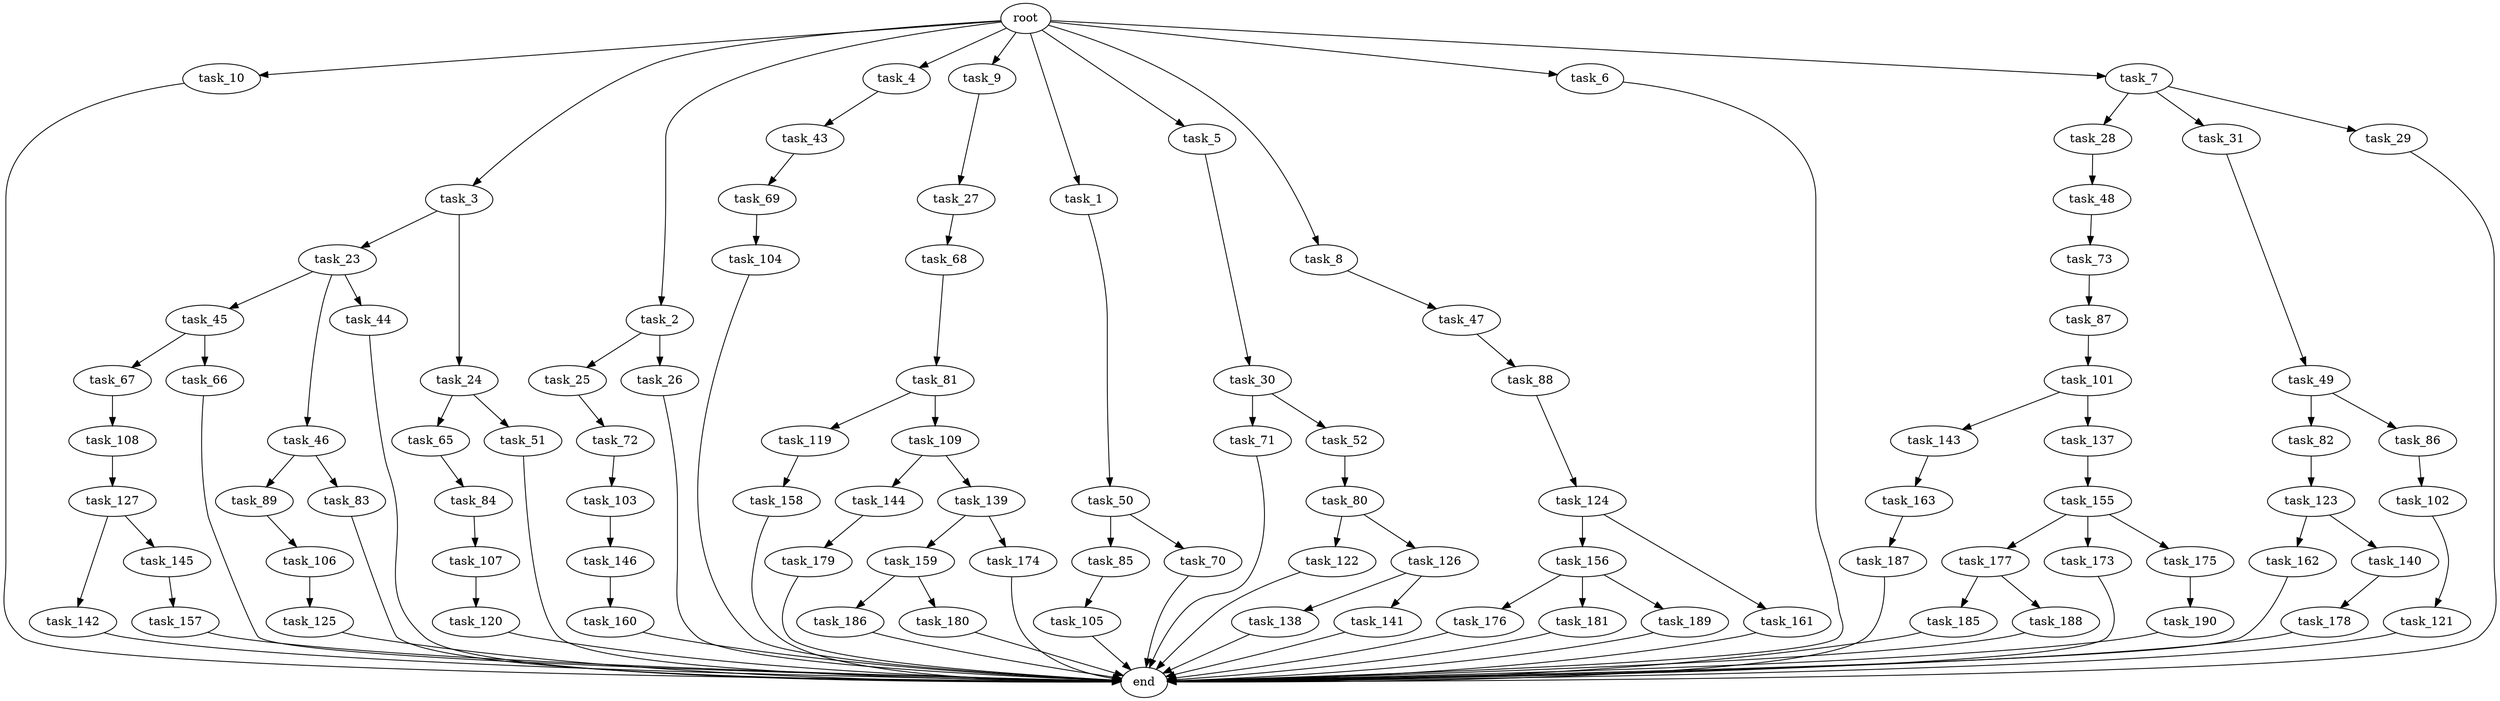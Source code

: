 digraph G {
  task_102 [size="274877906.944000"];
  task_65 [size="274877906.944000"];
  task_176 [size="1099511627.776000"];
  task_142 [size="68719476.736000"];
  task_156 [size="841813590.016000"];
  task_162 [size="154618822.656000"];
  task_158 [size="68719476.736000"];
  task_105 [size="68719476.736000"];
  task_72 [size="68719476.736000"];
  task_119 [size="154618822.656000"];
  task_45 [size="841813590.016000"];
  task_25 [size="154618822.656000"];
  task_144 [size="1717986918.400000"];
  task_46 [size="841813590.016000"];
  task_179 [size="154618822.656000"];
  task_82 [size="1391569403.904000"];
  task_10 [size="2.048000"];
  task_139 [size="1717986918.400000"];
  task_28 [size="841813590.016000"];
  task_3 [size="2.048000"];
  task_49 [size="154618822.656000"];
  task_71 [size="618475290.624000"];
  task_31 [size="841813590.016000"];
  task_50 [size="68719476.736000"];
  task_157 [size="429496729.600000"];
  task_146 [size="841813590.016000"];
  task_159 [size="1391569403.904000"];
  task_155 [size="1099511627.776000"];
  task_121 [size="841813590.016000"];
  task_140 [size="154618822.656000"];
  task_190 [size="1099511627.776000"];
  task_122 [size="429496729.600000"];
  task_126 [size="429496729.600000"];
  task_52 [size="618475290.624000"];
  task_2 [size="2.048000"];
  task_48 [size="154618822.656000"];
  task_67 [size="618475290.624000"];
  task_186 [size="618475290.624000"];
  task_30 [size="1717986918.400000"];
  task_177 [size="618475290.624000"];
  task_160 [size="1717986918.400000"];
  task_104 [size="274877906.944000"];
  task_4 [size="2.048000"];
  task_109 [size="154618822.656000"];
  task_43 [size="154618822.656000"];
  task_85 [size="1391569403.904000"];
  task_80 [size="154618822.656000"];
  task_23 [size="1717986918.400000"];
  task_138 [size="274877906.944000"];
  task_181 [size="1099511627.776000"];
  task_173 [size="618475290.624000"];
  task_106 [size="154618822.656000"];
  task_89 [size="841813590.016000"];
  task_24 [size="1717986918.400000"];
  task_73 [size="1391569403.904000"];
  task_9 [size="2.048000"];
  task_143 [size="1391569403.904000"];
  task_163 [size="274877906.944000"];
  task_174 [size="1391569403.904000"];
  task_86 [size="1391569403.904000"];
  task_189 [size="1099511627.776000"];
  task_101 [size="1391569403.904000"];
  task_1 [size="2.048000"];
  task_107 [size="1391569403.904000"];
  task_26 [size="154618822.656000"];
  task_69 [size="274877906.944000"];
  task_44 [size="841813590.016000"];
  task_5 [size="2.048000"];
  task_108 [size="274877906.944000"];
  task_88 [size="274877906.944000"];
  end [size="0.000000"];
  task_8 [size="2.048000"];
  task_87 [size="1099511627.776000"];
  task_141 [size="274877906.944000"];
  task_84 [size="154618822.656000"];
  task_83 [size="841813590.016000"];
  task_127 [size="618475290.624000"];
  task_47 [size="1099511627.776000"];
  task_29 [size="841813590.016000"];
  task_120 [size="154618822.656000"];
  task_178 [size="68719476.736000"];
  root [size="0.000000"];
  task_187 [size="1391569403.904000"];
  task_27 [size="841813590.016000"];
  task_123 [size="618475290.624000"];
  task_180 [size="618475290.624000"];
  task_6 [size="2.048000"];
  task_70 [size="1391569403.904000"];
  task_185 [size="154618822.656000"];
  task_145 [size="68719476.736000"];
  task_175 [size="618475290.624000"];
  task_188 [size="154618822.656000"];
  task_81 [size="274877906.944000"];
  task_161 [size="841813590.016000"];
  task_51 [size="274877906.944000"];
  task_125 [size="1391569403.904000"];
  task_124 [size="68719476.736000"];
  task_7 [size="2.048000"];
  task_137 [size="1391569403.904000"];
  task_68 [size="1099511627.776000"];
  task_66 [size="618475290.624000"];
  task_103 [size="841813590.016000"];

  task_102 -> task_121 [size="411041792.000000"];
  task_65 -> task_84 [size="75497472.000000"];
  task_176 -> end [size="1.000000"];
  task_142 -> end [size="1.000000"];
  task_156 -> task_189 [size="536870912.000000"];
  task_156 -> task_181 [size="536870912.000000"];
  task_156 -> task_176 [size="536870912.000000"];
  task_162 -> end [size="1.000000"];
  task_158 -> end [size="1.000000"];
  task_105 -> end [size="1.000000"];
  task_72 -> task_103 [size="411041792.000000"];
  task_119 -> task_158 [size="33554432.000000"];
  task_45 -> task_66 [size="301989888.000000"];
  task_45 -> task_67 [size="301989888.000000"];
  task_25 -> task_72 [size="33554432.000000"];
  task_144 -> task_179 [size="75497472.000000"];
  task_46 -> task_83 [size="411041792.000000"];
  task_46 -> task_89 [size="411041792.000000"];
  task_179 -> end [size="1.000000"];
  task_82 -> task_123 [size="301989888.000000"];
  task_10 -> end [size="1.000000"];
  task_139 -> task_159 [size="679477248.000000"];
  task_139 -> task_174 [size="679477248.000000"];
  task_28 -> task_48 [size="75497472.000000"];
  task_3 -> task_24 [size="838860800.000000"];
  task_3 -> task_23 [size="838860800.000000"];
  task_49 -> task_86 [size="679477248.000000"];
  task_49 -> task_82 [size="679477248.000000"];
  task_71 -> end [size="1.000000"];
  task_31 -> task_49 [size="75497472.000000"];
  task_50 -> task_70 [size="679477248.000000"];
  task_50 -> task_85 [size="679477248.000000"];
  task_157 -> end [size="1.000000"];
  task_146 -> task_160 [size="838860800.000000"];
  task_159 -> task_180 [size="301989888.000000"];
  task_159 -> task_186 [size="301989888.000000"];
  task_155 -> task_175 [size="301989888.000000"];
  task_155 -> task_173 [size="301989888.000000"];
  task_155 -> task_177 [size="301989888.000000"];
  task_121 -> end [size="1.000000"];
  task_140 -> task_178 [size="33554432.000000"];
  task_190 -> end [size="1.000000"];
  task_122 -> end [size="1.000000"];
  task_126 -> task_138 [size="134217728.000000"];
  task_126 -> task_141 [size="134217728.000000"];
  task_52 -> task_80 [size="75497472.000000"];
  task_2 -> task_26 [size="75497472.000000"];
  task_2 -> task_25 [size="75497472.000000"];
  task_48 -> task_73 [size="679477248.000000"];
  task_67 -> task_108 [size="134217728.000000"];
  task_186 -> end [size="1.000000"];
  task_30 -> task_52 [size="301989888.000000"];
  task_30 -> task_71 [size="301989888.000000"];
  task_177 -> task_188 [size="75497472.000000"];
  task_177 -> task_185 [size="75497472.000000"];
  task_160 -> end [size="1.000000"];
  task_104 -> end [size="1.000000"];
  task_4 -> task_43 [size="75497472.000000"];
  task_109 -> task_139 [size="838860800.000000"];
  task_109 -> task_144 [size="838860800.000000"];
  task_43 -> task_69 [size="134217728.000000"];
  task_85 -> task_105 [size="33554432.000000"];
  task_80 -> task_122 [size="209715200.000000"];
  task_80 -> task_126 [size="209715200.000000"];
  task_23 -> task_45 [size="411041792.000000"];
  task_23 -> task_44 [size="411041792.000000"];
  task_23 -> task_46 [size="411041792.000000"];
  task_138 -> end [size="1.000000"];
  task_181 -> end [size="1.000000"];
  task_173 -> end [size="1.000000"];
  task_106 -> task_125 [size="679477248.000000"];
  task_89 -> task_106 [size="75497472.000000"];
  task_24 -> task_65 [size="134217728.000000"];
  task_24 -> task_51 [size="134217728.000000"];
  task_73 -> task_87 [size="536870912.000000"];
  task_9 -> task_27 [size="411041792.000000"];
  task_143 -> task_163 [size="134217728.000000"];
  task_163 -> task_187 [size="679477248.000000"];
  task_174 -> end [size="1.000000"];
  task_86 -> task_102 [size="134217728.000000"];
  task_189 -> end [size="1.000000"];
  task_101 -> task_143 [size="679477248.000000"];
  task_101 -> task_137 [size="679477248.000000"];
  task_1 -> task_50 [size="33554432.000000"];
  task_107 -> task_120 [size="75497472.000000"];
  task_26 -> end [size="1.000000"];
  task_69 -> task_104 [size="134217728.000000"];
  task_44 -> end [size="1.000000"];
  task_5 -> task_30 [size="838860800.000000"];
  task_108 -> task_127 [size="301989888.000000"];
  task_88 -> task_124 [size="33554432.000000"];
  task_8 -> task_47 [size="536870912.000000"];
  task_87 -> task_101 [size="679477248.000000"];
  task_141 -> end [size="1.000000"];
  task_84 -> task_107 [size="679477248.000000"];
  task_83 -> end [size="1.000000"];
  task_127 -> task_145 [size="33554432.000000"];
  task_127 -> task_142 [size="33554432.000000"];
  task_47 -> task_88 [size="134217728.000000"];
  task_29 -> end [size="1.000000"];
  task_120 -> end [size="1.000000"];
  task_178 -> end [size="1.000000"];
  root -> task_2 [size="1.000000"];
  root -> task_6 [size="1.000000"];
  root -> task_4 [size="1.000000"];
  root -> task_5 [size="1.000000"];
  root -> task_10 [size="1.000000"];
  root -> task_3 [size="1.000000"];
  root -> task_9 [size="1.000000"];
  root -> task_8 [size="1.000000"];
  root -> task_7 [size="1.000000"];
  root -> task_1 [size="1.000000"];
  task_187 -> end [size="1.000000"];
  task_27 -> task_68 [size="536870912.000000"];
  task_123 -> task_140 [size="75497472.000000"];
  task_123 -> task_162 [size="75497472.000000"];
  task_180 -> end [size="1.000000"];
  task_6 -> end [size="1.000000"];
  task_70 -> end [size="1.000000"];
  task_185 -> end [size="1.000000"];
  task_145 -> task_157 [size="209715200.000000"];
  task_175 -> task_190 [size="536870912.000000"];
  task_188 -> end [size="1.000000"];
  task_81 -> task_109 [size="75497472.000000"];
  task_81 -> task_119 [size="75497472.000000"];
  task_161 -> end [size="1.000000"];
  task_51 -> end [size="1.000000"];
  task_125 -> end [size="1.000000"];
  task_124 -> task_161 [size="411041792.000000"];
  task_124 -> task_156 [size="411041792.000000"];
  task_7 -> task_29 [size="411041792.000000"];
  task_7 -> task_28 [size="411041792.000000"];
  task_7 -> task_31 [size="411041792.000000"];
  task_137 -> task_155 [size="536870912.000000"];
  task_68 -> task_81 [size="134217728.000000"];
  task_66 -> end [size="1.000000"];
  task_103 -> task_146 [size="411041792.000000"];
}
